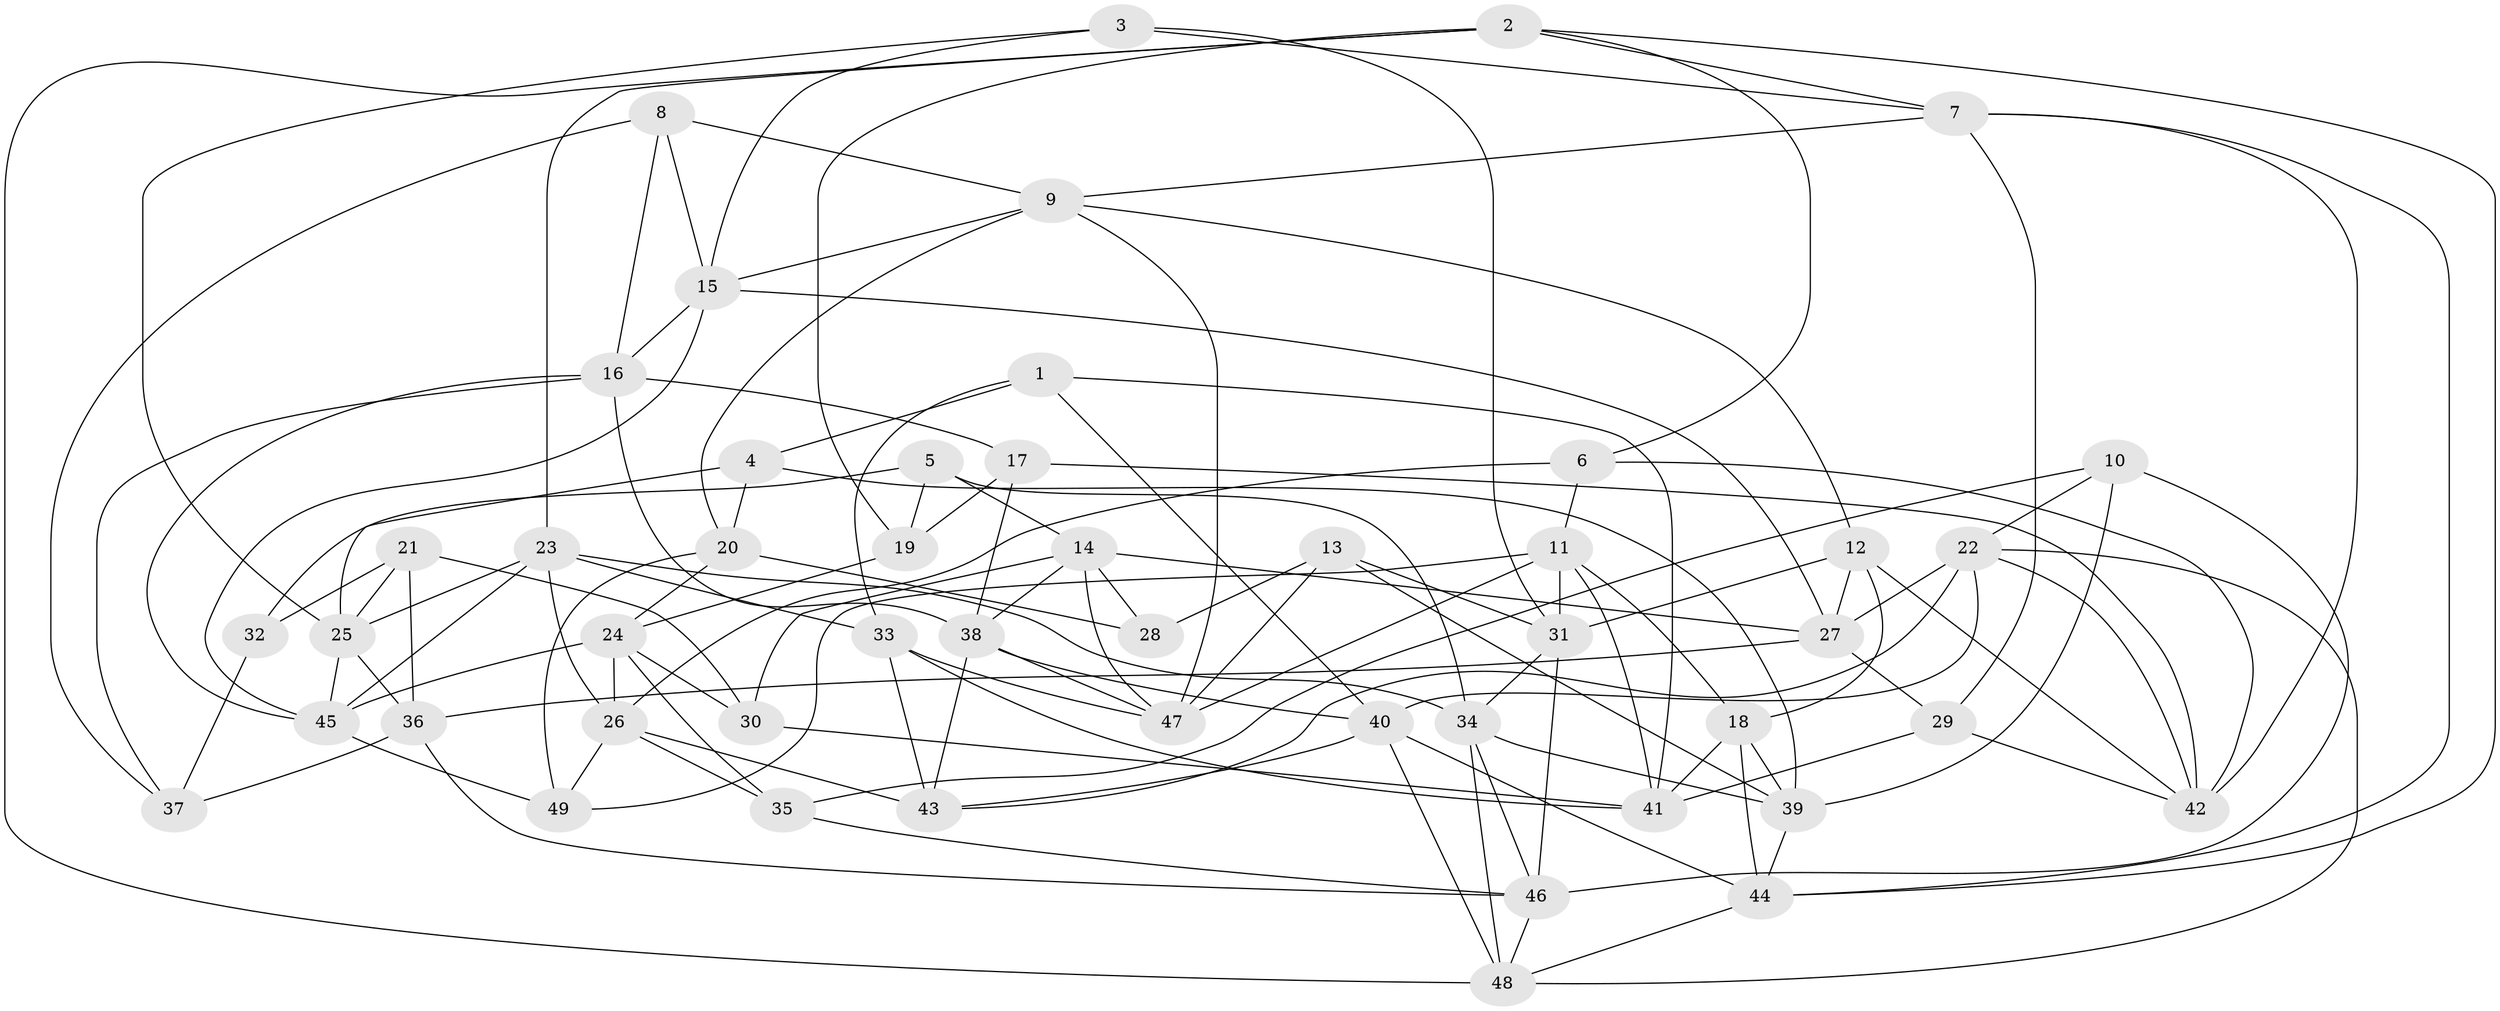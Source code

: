 // original degree distribution, {4: 1.0}
// Generated by graph-tools (version 1.1) at 2025/38/03/04/25 23:38:14]
// undirected, 49 vertices, 125 edges
graph export_dot {
  node [color=gray90,style=filled];
  1;
  2;
  3;
  4;
  5;
  6;
  7;
  8;
  9;
  10;
  11;
  12;
  13;
  14;
  15;
  16;
  17;
  18;
  19;
  20;
  21;
  22;
  23;
  24;
  25;
  26;
  27;
  28;
  29;
  30;
  31;
  32;
  33;
  34;
  35;
  36;
  37;
  38;
  39;
  40;
  41;
  42;
  43;
  44;
  45;
  46;
  47;
  48;
  49;
  1 -- 4 [weight=1.0];
  1 -- 33 [weight=1.0];
  1 -- 40 [weight=1.0];
  1 -- 41 [weight=1.0];
  2 -- 6 [weight=1.0];
  2 -- 7 [weight=1.0];
  2 -- 19 [weight=1.0];
  2 -- 23 [weight=1.0];
  2 -- 44 [weight=1.0];
  2 -- 48 [weight=1.0];
  3 -- 7 [weight=1.0];
  3 -- 15 [weight=1.0];
  3 -- 25 [weight=1.0];
  3 -- 31 [weight=1.0];
  4 -- 20 [weight=1.0];
  4 -- 25 [weight=1.0];
  4 -- 39 [weight=1.0];
  5 -- 14 [weight=1.0];
  5 -- 19 [weight=1.0];
  5 -- 32 [weight=1.0];
  5 -- 34 [weight=1.0];
  6 -- 11 [weight=1.0];
  6 -- 26 [weight=1.0];
  6 -- 42 [weight=1.0];
  7 -- 9 [weight=1.0];
  7 -- 29 [weight=1.0];
  7 -- 42 [weight=1.0];
  7 -- 44 [weight=1.0];
  8 -- 9 [weight=1.0];
  8 -- 15 [weight=1.0];
  8 -- 16 [weight=1.0];
  8 -- 37 [weight=1.0];
  9 -- 12 [weight=1.0];
  9 -- 15 [weight=1.0];
  9 -- 20 [weight=1.0];
  9 -- 47 [weight=1.0];
  10 -- 22 [weight=1.0];
  10 -- 35 [weight=1.0];
  10 -- 39 [weight=1.0];
  10 -- 46 [weight=1.0];
  11 -- 18 [weight=1.0];
  11 -- 31 [weight=1.0];
  11 -- 41 [weight=1.0];
  11 -- 47 [weight=1.0];
  11 -- 49 [weight=1.0];
  12 -- 18 [weight=2.0];
  12 -- 27 [weight=1.0];
  12 -- 31 [weight=1.0];
  12 -- 42 [weight=1.0];
  13 -- 28 [weight=1.0];
  13 -- 31 [weight=1.0];
  13 -- 39 [weight=1.0];
  13 -- 47 [weight=1.0];
  14 -- 27 [weight=1.0];
  14 -- 28 [weight=1.0];
  14 -- 30 [weight=1.0];
  14 -- 38 [weight=1.0];
  14 -- 47 [weight=1.0];
  15 -- 16 [weight=1.0];
  15 -- 27 [weight=1.0];
  15 -- 45 [weight=1.0];
  16 -- 17 [weight=1.0];
  16 -- 37 [weight=1.0];
  16 -- 38 [weight=1.0];
  16 -- 45 [weight=1.0];
  17 -- 19 [weight=1.0];
  17 -- 38 [weight=1.0];
  17 -- 42 [weight=1.0];
  18 -- 39 [weight=1.0];
  18 -- 41 [weight=1.0];
  18 -- 44 [weight=1.0];
  19 -- 24 [weight=1.0];
  20 -- 24 [weight=1.0];
  20 -- 28 [weight=2.0];
  20 -- 49 [weight=1.0];
  21 -- 25 [weight=1.0];
  21 -- 30 [weight=1.0];
  21 -- 32 [weight=2.0];
  21 -- 36 [weight=2.0];
  22 -- 27 [weight=1.0];
  22 -- 40 [weight=1.0];
  22 -- 42 [weight=1.0];
  22 -- 43 [weight=1.0];
  22 -- 48 [weight=1.0];
  23 -- 25 [weight=1.0];
  23 -- 26 [weight=1.0];
  23 -- 33 [weight=1.0];
  23 -- 34 [weight=1.0];
  23 -- 45 [weight=1.0];
  24 -- 26 [weight=1.0];
  24 -- 30 [weight=1.0];
  24 -- 35 [weight=1.0];
  24 -- 45 [weight=1.0];
  25 -- 36 [weight=1.0];
  25 -- 45 [weight=1.0];
  26 -- 35 [weight=1.0];
  26 -- 43 [weight=1.0];
  26 -- 49 [weight=1.0];
  27 -- 29 [weight=1.0];
  27 -- 36 [weight=1.0];
  29 -- 41 [weight=1.0];
  29 -- 42 [weight=1.0];
  30 -- 41 [weight=1.0];
  31 -- 34 [weight=1.0];
  31 -- 46 [weight=1.0];
  32 -- 37 [weight=1.0];
  33 -- 41 [weight=1.0];
  33 -- 43 [weight=2.0];
  33 -- 47 [weight=1.0];
  34 -- 39 [weight=1.0];
  34 -- 46 [weight=1.0];
  34 -- 48 [weight=1.0];
  35 -- 46 [weight=1.0];
  36 -- 37 [weight=1.0];
  36 -- 46 [weight=1.0];
  38 -- 40 [weight=1.0];
  38 -- 43 [weight=1.0];
  38 -- 47 [weight=1.0];
  39 -- 44 [weight=1.0];
  40 -- 43 [weight=1.0];
  40 -- 44 [weight=1.0];
  40 -- 48 [weight=1.0];
  44 -- 48 [weight=1.0];
  45 -- 49 [weight=1.0];
  46 -- 48 [weight=1.0];
}
